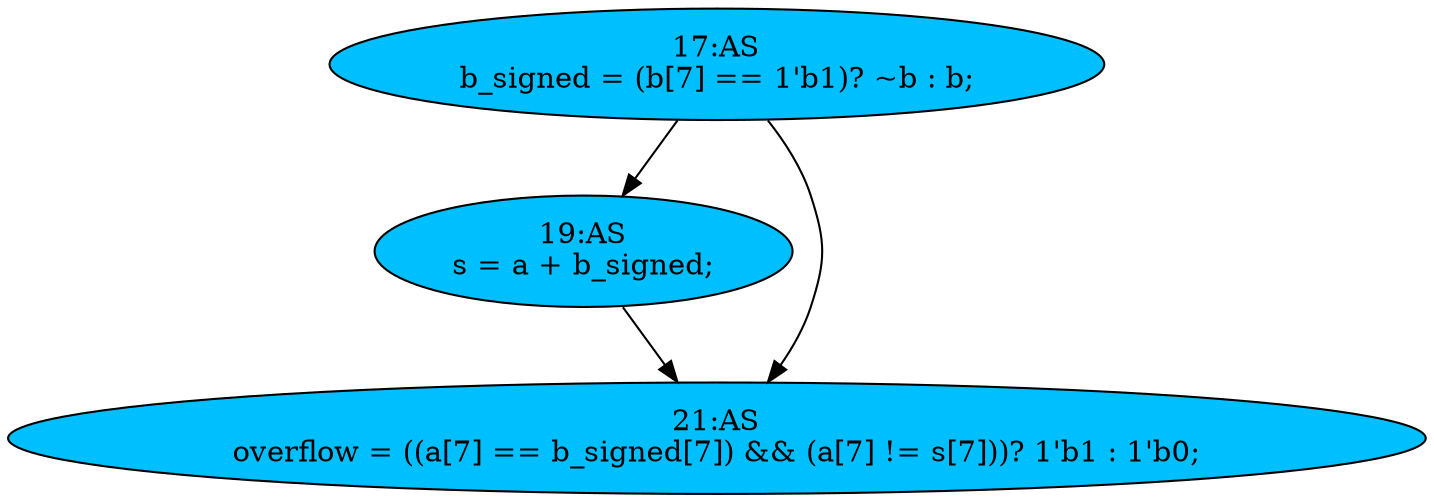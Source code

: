 strict digraph "compose( ,  )" {
	node [label="\N"];
	"19:AS"	[ast="<pyverilog.vparser.ast.Assign object at 0x7f97f7b0ec10>",
		def_var="['s']",
		fillcolor=deepskyblue,
		label="19:AS
s = a + b_signed;",
		statements="[]",
		style=filled,
		typ=Assign,
		use_var="['a', 'b_signed']"];
	"21:AS"	[ast="<pyverilog.vparser.ast.Assign object at 0x7f97f7b66490>",
		def_var="['overflow']",
		fillcolor=deepskyblue,
		label="21:AS
overflow = ((a[7] == b_signed[7]) && (a[7] != s[7]))? 1'b1 : 1'b0;",
		statements="[]",
		style=filled,
		typ=Assign,
		use_var="['a', 'b_signed', 'a', 's']"];
	"19:AS" -> "21:AS";
	"17:AS"	[ast="<pyverilog.vparser.ast.Assign object at 0x7f97f7b63f10>",
		def_var="['b_signed']",
		fillcolor=deepskyblue,
		label="17:AS
b_signed = (b[7] == 1'b1)? ~b : b;",
		statements="[]",
		style=filled,
		typ=Assign,
		use_var="['b', 'b', 'b']"];
	"17:AS" -> "19:AS";
	"17:AS" -> "21:AS";
}
